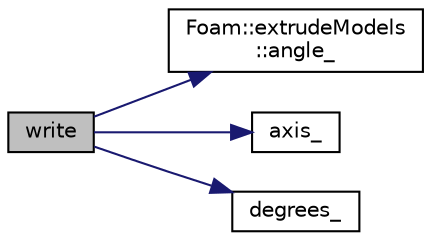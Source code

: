 digraph "write"
{
  bgcolor="transparent";
  edge [fontname="Helvetica",fontsize="10",labelfontname="Helvetica",labelfontsize="10"];
  node [fontname="Helvetica",fontsize="10",shape=record];
  rankdir="LR";
  Node1 [label="write",height=0.2,width=0.4,color="black", fillcolor="grey75", style="filled" fontcolor="black"];
  Node1 -> Node2 [color="midnightblue",fontsize="10",style="solid",fontname="Helvetica"];
  Node2 [label="Foam::extrudeModels\l::angle_",height=0.2,width=0.4,color="black",URL="$namespaceFoam_1_1extrudeModels.html#a3bdecac0090f04d687828d9073e297fd"];
  Node1 -> Node3 [color="midnightblue",fontsize="10",style="solid",fontname="Helvetica"];
  Node3 [label="axis_",height=0.2,width=0.4,color="black",URL="$cylindricalInletVelocityFvPatchVectorField_8C.html#a2a829020d091e61687324780ca13b3d2"];
  Node1 -> Node4 [color="midnightblue",fontsize="10",style="solid",fontname="Helvetica"];
  Node4 [label="degrees_",height=0.2,width=0.4,color="black",URL="$EulerCoordinateRotation_8C.html#ae12186a453b4ae7582b7d632ffd59dd3"];
}
